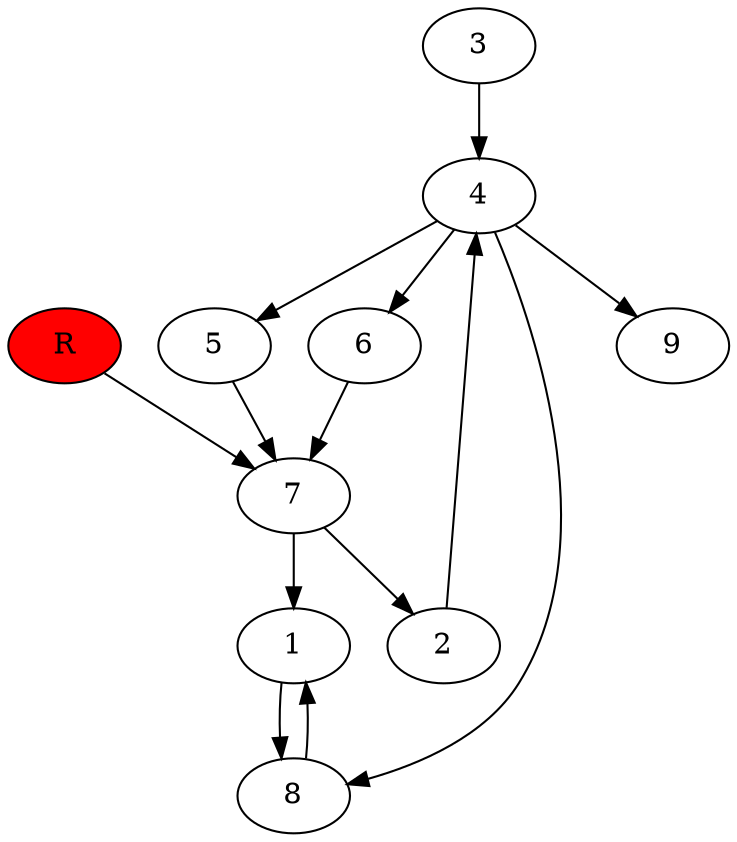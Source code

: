 digraph prb41255 {
	1
	2
	3
	4
	5
	6
	7
	8
	R [fillcolor="#ff0000" style=filled]
	1 -> 8
	2 -> 4
	3 -> 4
	4 -> 5
	4 -> 6
	4 -> 8
	4 -> 9
	5 -> 7
	6 -> 7
	7 -> 1
	7 -> 2
	8 -> 1
	R -> 7
}

